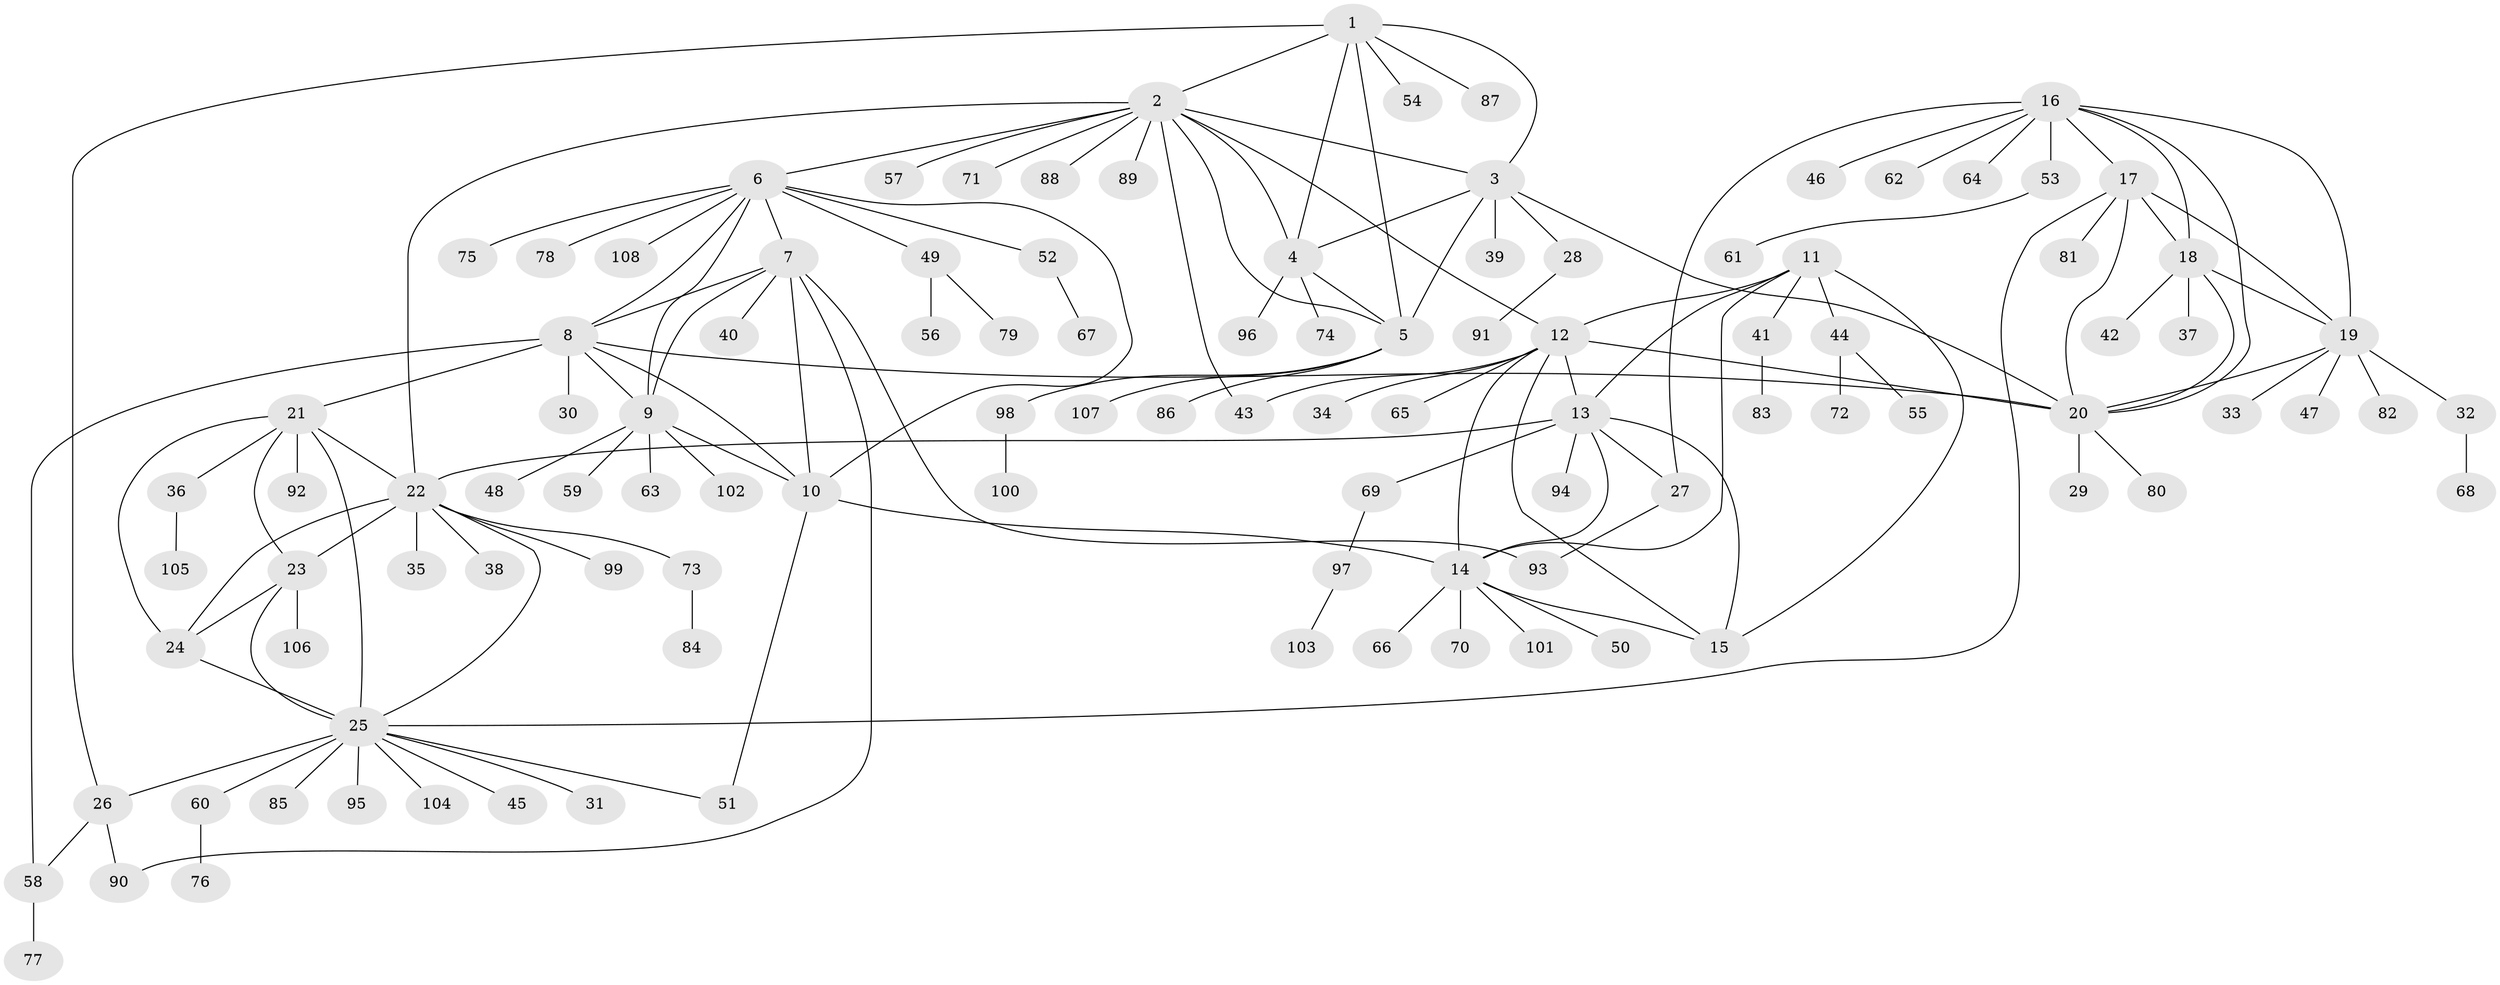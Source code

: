// Generated by graph-tools (version 1.1) at 2025/11/02/27/25 16:11:30]
// undirected, 108 vertices, 150 edges
graph export_dot {
graph [start="1"]
  node [color=gray90,style=filled];
  1;
  2;
  3;
  4;
  5;
  6;
  7;
  8;
  9;
  10;
  11;
  12;
  13;
  14;
  15;
  16;
  17;
  18;
  19;
  20;
  21;
  22;
  23;
  24;
  25;
  26;
  27;
  28;
  29;
  30;
  31;
  32;
  33;
  34;
  35;
  36;
  37;
  38;
  39;
  40;
  41;
  42;
  43;
  44;
  45;
  46;
  47;
  48;
  49;
  50;
  51;
  52;
  53;
  54;
  55;
  56;
  57;
  58;
  59;
  60;
  61;
  62;
  63;
  64;
  65;
  66;
  67;
  68;
  69;
  70;
  71;
  72;
  73;
  74;
  75;
  76;
  77;
  78;
  79;
  80;
  81;
  82;
  83;
  84;
  85;
  86;
  87;
  88;
  89;
  90;
  91;
  92;
  93;
  94;
  95;
  96;
  97;
  98;
  99;
  100;
  101;
  102;
  103;
  104;
  105;
  106;
  107;
  108;
  1 -- 2;
  1 -- 3;
  1 -- 4;
  1 -- 5;
  1 -- 26;
  1 -- 54;
  1 -- 87;
  2 -- 3;
  2 -- 4;
  2 -- 5;
  2 -- 6;
  2 -- 12;
  2 -- 22;
  2 -- 43;
  2 -- 57;
  2 -- 71;
  2 -- 88;
  2 -- 89;
  3 -- 4;
  3 -- 5;
  3 -- 20;
  3 -- 28;
  3 -- 39;
  4 -- 5;
  4 -- 74;
  4 -- 96;
  5 -- 86;
  5 -- 98;
  5 -- 107;
  6 -- 7;
  6 -- 8;
  6 -- 9;
  6 -- 10;
  6 -- 49;
  6 -- 52;
  6 -- 75;
  6 -- 78;
  6 -- 108;
  7 -- 8;
  7 -- 9;
  7 -- 10;
  7 -- 40;
  7 -- 90;
  7 -- 93;
  8 -- 9;
  8 -- 10;
  8 -- 20;
  8 -- 21;
  8 -- 30;
  8 -- 58;
  9 -- 10;
  9 -- 48;
  9 -- 59;
  9 -- 63;
  9 -- 102;
  10 -- 14;
  10 -- 51;
  11 -- 12;
  11 -- 13;
  11 -- 14;
  11 -- 15;
  11 -- 41;
  11 -- 44;
  12 -- 13;
  12 -- 14;
  12 -- 15;
  12 -- 20;
  12 -- 34;
  12 -- 43;
  12 -- 65;
  13 -- 14;
  13 -- 15;
  13 -- 22;
  13 -- 27;
  13 -- 69;
  13 -- 94;
  14 -- 15;
  14 -- 50;
  14 -- 66;
  14 -- 70;
  14 -- 101;
  16 -- 17;
  16 -- 18;
  16 -- 19;
  16 -- 20;
  16 -- 27;
  16 -- 46;
  16 -- 53;
  16 -- 62;
  16 -- 64;
  17 -- 18;
  17 -- 19;
  17 -- 20;
  17 -- 25;
  17 -- 81;
  18 -- 19;
  18 -- 20;
  18 -- 37;
  18 -- 42;
  19 -- 20;
  19 -- 32;
  19 -- 33;
  19 -- 47;
  19 -- 82;
  20 -- 29;
  20 -- 80;
  21 -- 22;
  21 -- 23;
  21 -- 24;
  21 -- 25;
  21 -- 36;
  21 -- 92;
  22 -- 23;
  22 -- 24;
  22 -- 25;
  22 -- 35;
  22 -- 38;
  22 -- 73;
  22 -- 99;
  23 -- 24;
  23 -- 25;
  23 -- 106;
  24 -- 25;
  25 -- 26;
  25 -- 31;
  25 -- 45;
  25 -- 51;
  25 -- 60;
  25 -- 85;
  25 -- 95;
  25 -- 104;
  26 -- 58;
  26 -- 90;
  27 -- 93;
  28 -- 91;
  32 -- 68;
  36 -- 105;
  41 -- 83;
  44 -- 55;
  44 -- 72;
  49 -- 56;
  49 -- 79;
  52 -- 67;
  53 -- 61;
  58 -- 77;
  60 -- 76;
  69 -- 97;
  73 -- 84;
  97 -- 103;
  98 -- 100;
}
